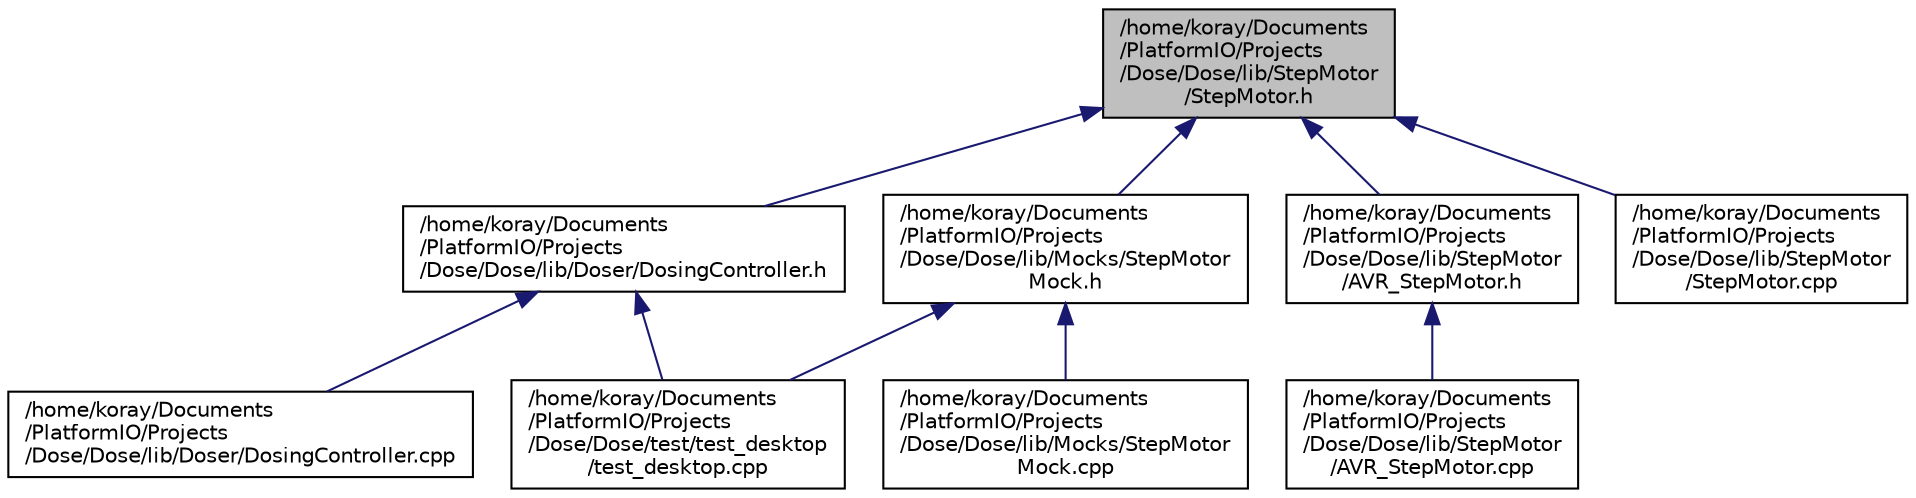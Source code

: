 digraph "/home/koray/Documents/PlatformIO/Projects/Dose/Dose/lib/StepMotor/StepMotor.h"
{
  edge [fontname="Helvetica",fontsize="10",labelfontname="Helvetica",labelfontsize="10"];
  node [fontname="Helvetica",fontsize="10",shape=record];
  Node2 [label="/home/koray/Documents\l/PlatformIO/Projects\l/Dose/Dose/lib/StepMotor\l/StepMotor.h",height=0.2,width=0.4,color="black", fillcolor="grey75", style="filled", fontcolor="black"];
  Node2 -> Node3 [dir="back",color="midnightblue",fontsize="10",style="solid",fontname="Helvetica"];
  Node3 [label="/home/koray/Documents\l/PlatformIO/Projects\l/Dose/Dose/lib/Doser/DosingController.h",height=0.2,width=0.4,color="black", fillcolor="white", style="filled",URL="$DosingController_8h.html"];
  Node3 -> Node4 [dir="back",color="midnightblue",fontsize="10",style="solid",fontname="Helvetica"];
  Node4 [label="/home/koray/Documents\l/PlatformIO/Projects\l/Dose/Dose/lib/Doser/DosingController.cpp",height=0.2,width=0.4,color="black", fillcolor="white", style="filled",URL="$DosingController_8cpp.html"];
  Node3 -> Node5 [dir="back",color="midnightblue",fontsize="10",style="solid",fontname="Helvetica"];
  Node5 [label="/home/koray/Documents\l/PlatformIO/Projects\l/Dose/Dose/test/test_desktop\l/test_desktop.cpp",height=0.2,width=0.4,color="black", fillcolor="white", style="filled",URL="$test__desktop_8cpp.html"];
  Node2 -> Node6 [dir="back",color="midnightblue",fontsize="10",style="solid",fontname="Helvetica"];
  Node6 [label="/home/koray/Documents\l/PlatformIO/Projects\l/Dose/Dose/lib/Mocks/StepMotor\lMock.h",height=0.2,width=0.4,color="black", fillcolor="white", style="filled",URL="$StepMotorMock_8h.html"];
  Node6 -> Node7 [dir="back",color="midnightblue",fontsize="10",style="solid",fontname="Helvetica"];
  Node7 [label="/home/koray/Documents\l/PlatformIO/Projects\l/Dose/Dose/lib/Mocks/StepMotor\lMock.cpp",height=0.2,width=0.4,color="black", fillcolor="white", style="filled",URL="$StepMotorMock_8cpp.html"];
  Node6 -> Node5 [dir="back",color="midnightblue",fontsize="10",style="solid",fontname="Helvetica"];
  Node2 -> Node8 [dir="back",color="midnightblue",fontsize="10",style="solid",fontname="Helvetica"];
  Node8 [label="/home/koray/Documents\l/PlatformIO/Projects\l/Dose/Dose/lib/StepMotor\l/AVR_StepMotor.h",height=0.2,width=0.4,color="black", fillcolor="white", style="filled",URL="$AVR__StepMotor_8h.html"];
  Node8 -> Node9 [dir="back",color="midnightblue",fontsize="10",style="solid",fontname="Helvetica"];
  Node9 [label="/home/koray/Documents\l/PlatformIO/Projects\l/Dose/Dose/lib/StepMotor\l/AVR_StepMotor.cpp",height=0.2,width=0.4,color="black", fillcolor="white", style="filled",URL="$AVR__StepMotor_8cpp.html"];
  Node2 -> Node10 [dir="back",color="midnightblue",fontsize="10",style="solid",fontname="Helvetica"];
  Node10 [label="/home/koray/Documents\l/PlatformIO/Projects\l/Dose/Dose/lib/StepMotor\l/StepMotor.cpp",height=0.2,width=0.4,color="black", fillcolor="white", style="filled",URL="$StepMotor_8cpp.html"];
}
